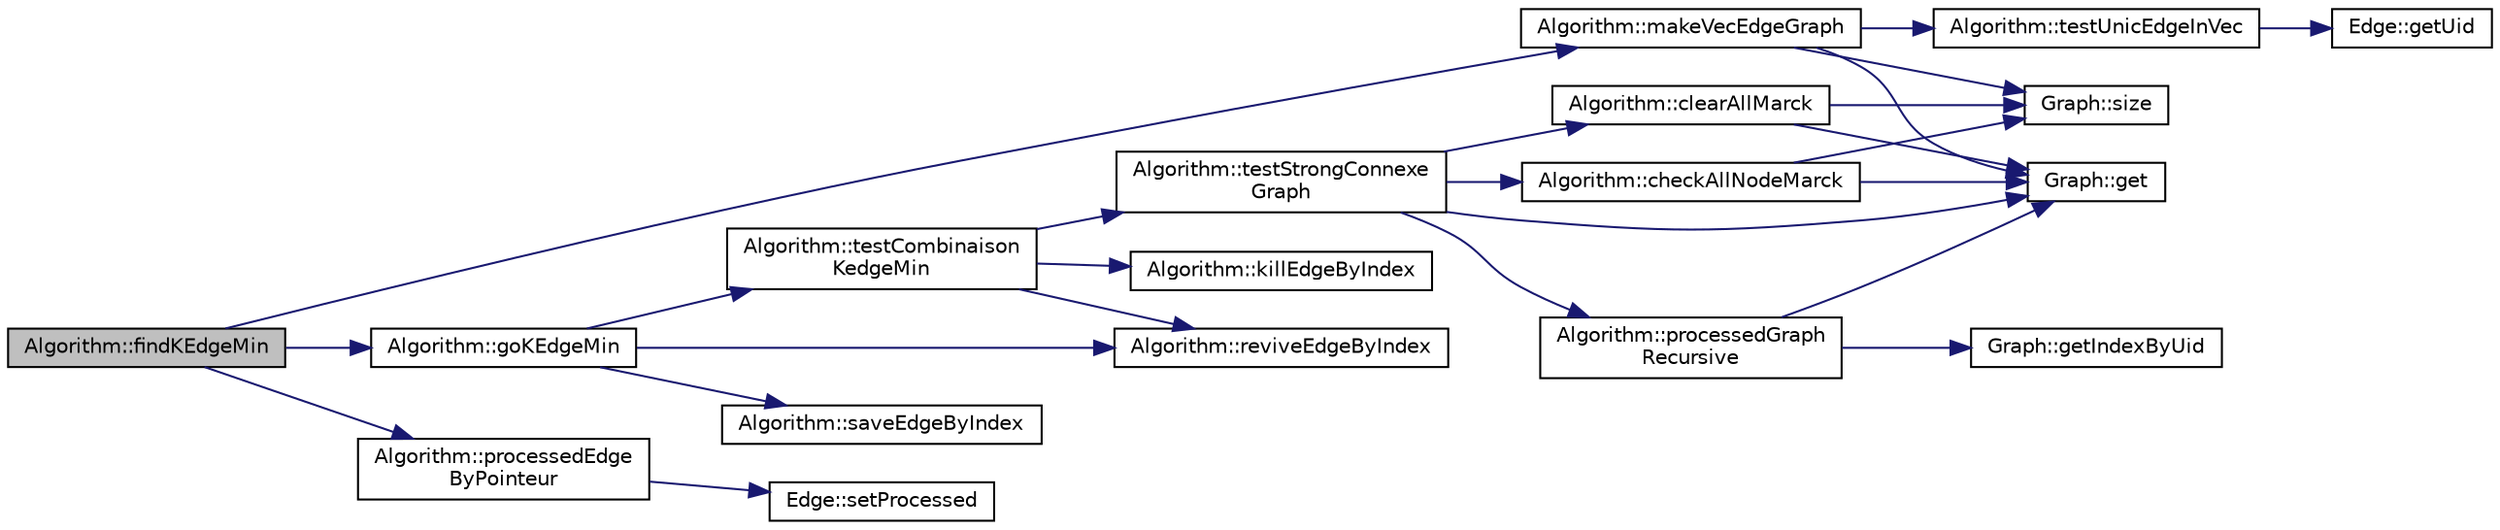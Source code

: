 digraph "Algorithm::findKEdgeMin"
{
  edge [fontname="Helvetica",fontsize="10",labelfontname="Helvetica",labelfontsize="10"];
  node [fontname="Helvetica",fontsize="10",shape=record];
  rankdir="LR";
  Node39 [label="Algorithm::findKEdgeMin",height=0.2,width=0.4,color="black", fillcolor="grey75", style="filled", fontcolor="black"];
  Node39 -> Node40 [color="midnightblue",fontsize="10",style="solid",fontname="Helvetica"];
  Node40 [label="Algorithm::makeVecEdgeGraph",height=0.2,width=0.4,color="black", fillcolor="white", style="filled",URL="$struct_algorithm.html#a0baa64983c2bc5762470691ec5911910"];
  Node40 -> Node41 [color="midnightblue",fontsize="10",style="solid",fontname="Helvetica"];
  Node41 [label="Graph::size",height=0.2,width=0.4,color="black", fillcolor="white", style="filled",URL="$class_graph.html#a6539d03f6d3f42042196f0f79455bdd8",tooltip="Size() "];
  Node40 -> Node42 [color="midnightblue",fontsize="10",style="solid",fontname="Helvetica"];
  Node42 [label="Graph::get",height=0.2,width=0.4,color="black", fillcolor="white", style="filled",URL="$class_graph.html#a78762961b8cf256a828c80cb7ec26021",tooltip="get "];
  Node40 -> Node43 [color="midnightblue",fontsize="10",style="solid",fontname="Helvetica"];
  Node43 [label="Algorithm::testUnicEdgeInVec",height=0.2,width=0.4,color="black", fillcolor="white", style="filled",URL="$struct_algorithm.html#a2f0d23d667515747f55fc21c359c2fb1"];
  Node43 -> Node44 [color="midnightblue",fontsize="10",style="solid",fontname="Helvetica"];
  Node44 [label="Edge::getUid",height=0.2,width=0.4,color="black", fillcolor="white", style="filled",URL="$class_edge.html#abf97244f7446b4192dfa1e87a156920d",tooltip="Getter UID. "];
  Node39 -> Node45 [color="midnightblue",fontsize="10",style="solid",fontname="Helvetica"];
  Node45 [label="Algorithm::goKEdgeMin",height=0.2,width=0.4,color="black", fillcolor="white", style="filled",URL="$struct_algorithm.html#a4f5902055c640f4ec1a037e7c24cb772",tooltip="Algo/code retake from : https://stackoverflow.com/questions/12991758/creating-all-possible-k-combinat..."];
  Node45 -> Node46 [color="midnightblue",fontsize="10",style="solid",fontname="Helvetica"];
  Node46 [label="Algorithm::testCombinaison\lKedgeMin",height=0.2,width=0.4,color="black", fillcolor="white", style="filled",URL="$struct_algorithm.html#a7ada217d91dc5b83c84c851ec4441433",tooltip="Algo/code retake from : https://stackoverflow.com/questions/12991758/creating-all-possible-k-combinat..."];
  Node46 -> Node47 [color="midnightblue",fontsize="10",style="solid",fontname="Helvetica"];
  Node47 [label="Algorithm::killEdgeByIndex",height=0.2,width=0.4,color="black", fillcolor="white", style="filled",URL="$struct_algorithm.html#a4527b9ab55d27dcaf015181bb3e1b99a"];
  Node46 -> Node48 [color="midnightblue",fontsize="10",style="solid",fontname="Helvetica"];
  Node48 [label="Algorithm::testStrongConnexe\lGraph",height=0.2,width=0.4,color="black", fillcolor="white", style="filled",URL="$struct_algorithm.html#a9a76807cae303dac7bcac84e18b00c86"];
  Node48 -> Node49 [color="midnightblue",fontsize="10",style="solid",fontname="Helvetica"];
  Node49 [label="Algorithm::clearAllMarck",height=0.2,width=0.4,color="black", fillcolor="white", style="filled",URL="$struct_algorithm.html#a86fac96d365d99c0a210f060a1daa67c"];
  Node49 -> Node41 [color="midnightblue",fontsize="10",style="solid",fontname="Helvetica"];
  Node49 -> Node42 [color="midnightblue",fontsize="10",style="solid",fontname="Helvetica"];
  Node48 -> Node50 [color="midnightblue",fontsize="10",style="solid",fontname="Helvetica"];
  Node50 [label="Algorithm::processedGraph\lRecursive",height=0.2,width=0.4,color="black", fillcolor="white", style="filled",URL="$struct_algorithm.html#aa3909b7cd8efd5c0d2351bcb7923e888"];
  Node50 -> Node42 [color="midnightblue",fontsize="10",style="solid",fontname="Helvetica"];
  Node50 -> Node51 [color="midnightblue",fontsize="10",style="solid",fontname="Helvetica"];
  Node51 [label="Graph::getIndexByUid",height=0.2,width=0.4,color="black", fillcolor="white", style="filled",URL="$class_graph.html#a2d8d8d9edb8a496d5c252132cdbbbc08",tooltip="getIndexByUid "];
  Node48 -> Node42 [color="midnightblue",fontsize="10",style="solid",fontname="Helvetica"];
  Node48 -> Node52 [color="midnightblue",fontsize="10",style="solid",fontname="Helvetica"];
  Node52 [label="Algorithm::checkAllNodeMarck",height=0.2,width=0.4,color="black", fillcolor="white", style="filled",URL="$struct_algorithm.html#aee02f753076dd71f76d029249c2e1e22"];
  Node52 -> Node41 [color="midnightblue",fontsize="10",style="solid",fontname="Helvetica"];
  Node52 -> Node42 [color="midnightblue",fontsize="10",style="solid",fontname="Helvetica"];
  Node46 -> Node53 [color="midnightblue",fontsize="10",style="solid",fontname="Helvetica"];
  Node53 [label="Algorithm::reviveEdgeByIndex",height=0.2,width=0.4,color="black", fillcolor="white", style="filled",URL="$struct_algorithm.html#a698172d74eea712bc92a75375a1de946"];
  Node45 -> Node54 [color="midnightblue",fontsize="10",style="solid",fontname="Helvetica"];
  Node54 [label="Algorithm::saveEdgeByIndex",height=0.2,width=0.4,color="black", fillcolor="white", style="filled",URL="$struct_algorithm.html#a946680d5d61db2c1f71ee80f95e6436e",tooltip="Fin inspiration. "];
  Node45 -> Node53 [color="midnightblue",fontsize="10",style="solid",fontname="Helvetica"];
  Node39 -> Node55 [color="midnightblue",fontsize="10",style="solid",fontname="Helvetica"];
  Node55 [label="Algorithm::processedEdge\lByPointeur",height=0.2,width=0.4,color="black", fillcolor="white", style="filled",URL="$struct_algorithm.html#ad92c4d7081bf7851114a5f9b76b106bf"];
  Node55 -> Node56 [color="midnightblue",fontsize="10",style="solid",fontname="Helvetica"];
  Node56 [label="Edge::setProcessed",height=0.2,width=0.4,color="black", fillcolor="white", style="filled",URL="$class_edge.html#a33bc7cc18ba5f4bea6ba562722d70192",tooltip="Setter processed. "];
}
